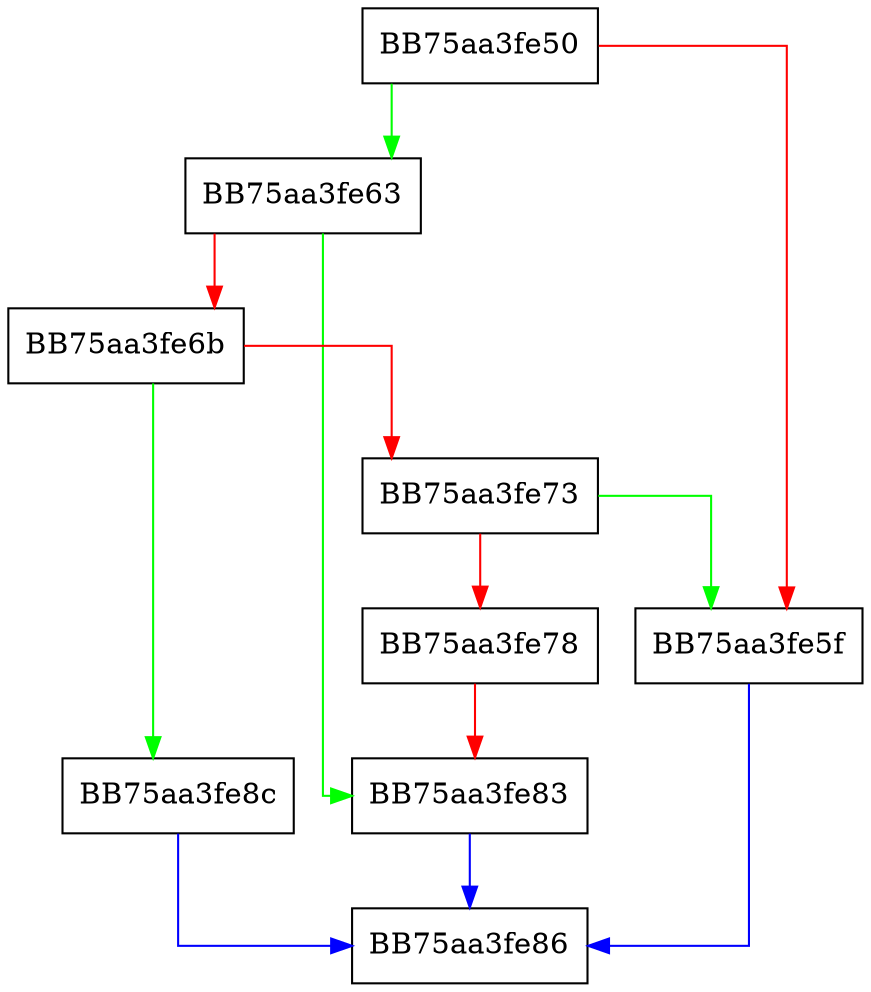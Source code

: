 digraph match {
  node [shape="box"];
  graph [splines=ortho];
  BB75aa3fe50 -> BB75aa3fe63 [color="green"];
  BB75aa3fe50 -> BB75aa3fe5f [color="red"];
  BB75aa3fe5f -> BB75aa3fe86 [color="blue"];
  BB75aa3fe63 -> BB75aa3fe83 [color="green"];
  BB75aa3fe63 -> BB75aa3fe6b [color="red"];
  BB75aa3fe6b -> BB75aa3fe8c [color="green"];
  BB75aa3fe6b -> BB75aa3fe73 [color="red"];
  BB75aa3fe73 -> BB75aa3fe5f [color="green"];
  BB75aa3fe73 -> BB75aa3fe78 [color="red"];
  BB75aa3fe78 -> BB75aa3fe83 [color="red"];
  BB75aa3fe83 -> BB75aa3fe86 [color="blue"];
  BB75aa3fe8c -> BB75aa3fe86 [color="blue"];
}